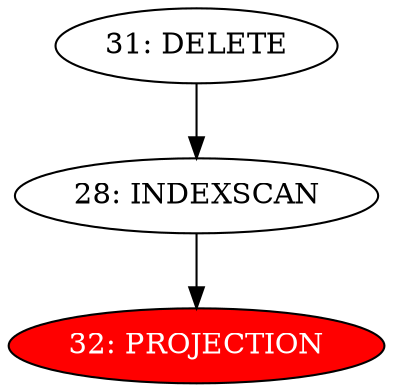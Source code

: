 digraph name {
28 [label="28: INDEXSCAN" ];
28 -> 32;
32 [label="32: PROJECTION" fontcolor="white" style="filled" fillcolor="red"];
31 [label="31: DELETE" ];
31 -> 28;

}

